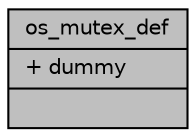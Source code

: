 digraph "os_mutex_def"
{
  edge [fontname="Helvetica",fontsize="10",labelfontname="Helvetica",labelfontsize="10"];
  node [fontname="Helvetica",fontsize="10",shape=record];
  Node1 [label="{os_mutex_def\n|+ dummy\l|}",height=0.2,width=0.4,color="black", fillcolor="grey75", style="filled", fontcolor="black"];
}
